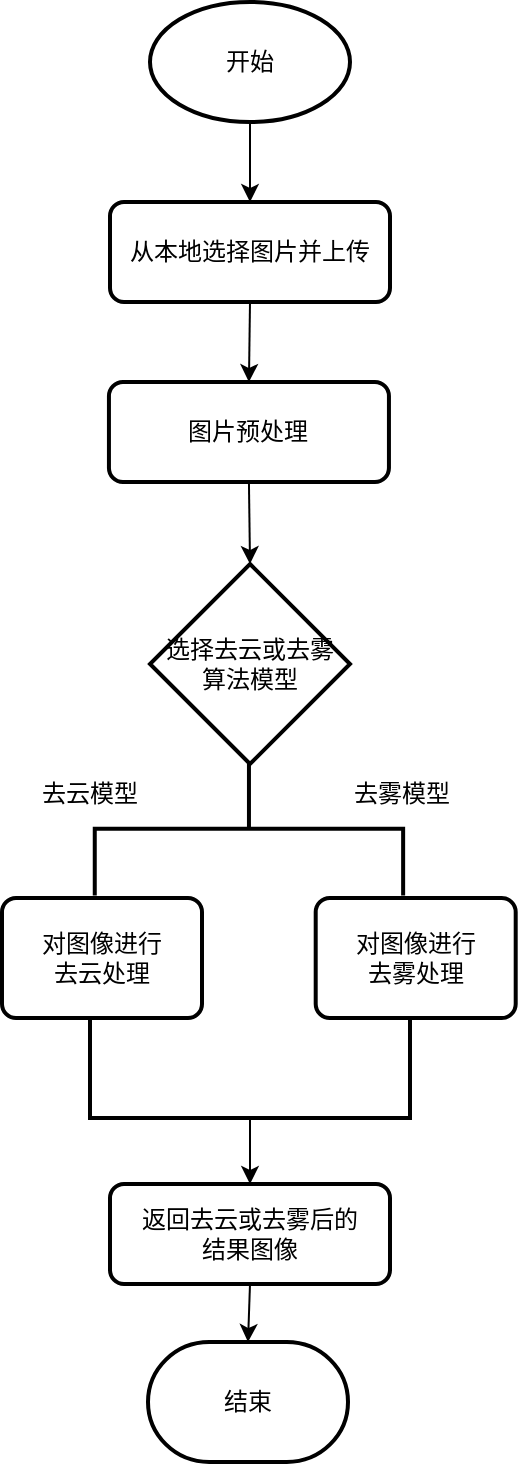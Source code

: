 <mxfile version="15.4.1" type="github">
  <diagram id="iIivdMnJmohIFITj2dAG" name="第 1 页">
    <mxGraphModel dx="972" dy="619" grid="1" gridSize="10" guides="1" tooltips="1" connect="1" arrows="1" fold="1" page="1" pageScale="1" pageWidth="827" pageHeight="1169" math="0" shadow="0">
      <root>
        <mxCell id="0" />
        <mxCell id="1" parent="0" />
        <mxCell id="h2WGAbgKxKcxYjbuZjyC-4" style="edgeStyle=orthogonalEdgeStyle;rounded=0;orthogonalLoop=1;jettySize=auto;html=1;exitX=0.5;exitY=1;exitDx=0;exitDy=0;exitPerimeter=0;entryX=0.5;entryY=0;entryDx=0;entryDy=0;" edge="1" parent="1" source="h2WGAbgKxKcxYjbuZjyC-1" target="h2WGAbgKxKcxYjbuZjyC-2">
          <mxGeometry relative="1" as="geometry" />
        </mxCell>
        <mxCell id="h2WGAbgKxKcxYjbuZjyC-1" value="开始" style="strokeWidth=2;html=1;shape=mxgraph.flowchart.start_1;whiteSpace=wrap;" vertex="1" parent="1">
          <mxGeometry x="314" y="90" width="100" height="60" as="geometry" />
        </mxCell>
        <mxCell id="h2WGAbgKxKcxYjbuZjyC-21" style="edgeStyle=none;rounded=0;orthogonalLoop=1;jettySize=auto;html=1;exitX=0.5;exitY=1;exitDx=0;exitDy=0;entryX=0.5;entryY=0;entryDx=0;entryDy=0;" edge="1" parent="1" source="h2WGAbgKxKcxYjbuZjyC-2" target="h2WGAbgKxKcxYjbuZjyC-20">
          <mxGeometry relative="1" as="geometry" />
        </mxCell>
        <mxCell id="h2WGAbgKxKcxYjbuZjyC-2" value="从本地选择图片并上传" style="rounded=1;whiteSpace=wrap;html=1;absoluteArcSize=1;arcSize=14;strokeWidth=2;" vertex="1" parent="1">
          <mxGeometry x="294" y="190" width="140" height="50" as="geometry" />
        </mxCell>
        <mxCell id="h2WGAbgKxKcxYjbuZjyC-6" value="选择去云或去雾&lt;br&gt;算法模型" style="strokeWidth=2;html=1;shape=mxgraph.flowchart.decision;whiteSpace=wrap;" vertex="1" parent="1">
          <mxGeometry x="314" y="371" width="100" height="100" as="geometry" />
        </mxCell>
        <mxCell id="h2WGAbgKxKcxYjbuZjyC-7" value="" style="strokeWidth=2;html=1;shape=mxgraph.flowchart.annotation_2;align=left;labelPosition=right;pointerEvents=1;rotation=90;" vertex="1" parent="1">
          <mxGeometry x="330.1" y="426.28" width="66.75" height="154.19" as="geometry" />
        </mxCell>
        <mxCell id="h2WGAbgKxKcxYjbuZjyC-11" value="对图像进行&lt;br&gt;去云处理" style="rounded=1;whiteSpace=wrap;html=1;absoluteArcSize=1;arcSize=14;strokeWidth=2;" vertex="1" parent="1">
          <mxGeometry x="240" y="538" width="100" height="60" as="geometry" />
        </mxCell>
        <mxCell id="h2WGAbgKxKcxYjbuZjyC-13" value="对图像进行&lt;br&gt;去雾处理" style="rounded=1;whiteSpace=wrap;html=1;absoluteArcSize=1;arcSize=14;strokeWidth=2;" vertex="1" parent="1">
          <mxGeometry x="396.85" y="538" width="100" height="60" as="geometry" />
        </mxCell>
        <mxCell id="h2WGAbgKxKcxYjbuZjyC-15" value="去云模型" style="text;html=1;strokeColor=none;fillColor=none;align=center;verticalAlign=middle;whiteSpace=wrap;rounded=0;" vertex="1" parent="1">
          <mxGeometry x="254" y="471" width="60" height="30" as="geometry" />
        </mxCell>
        <mxCell id="h2WGAbgKxKcxYjbuZjyC-16" value="去雾模型" style="text;html=1;strokeColor=none;fillColor=none;align=center;verticalAlign=middle;whiteSpace=wrap;rounded=0;" vertex="1" parent="1">
          <mxGeometry x="410" y="471" width="60" height="30" as="geometry" />
        </mxCell>
        <mxCell id="h2WGAbgKxKcxYjbuZjyC-18" style="edgeStyle=none;rounded=0;orthogonalLoop=1;jettySize=auto;html=1;exitX=0;exitY=0.5;exitDx=0;exitDy=0;exitPerimeter=0;" edge="1" parent="1" source="h2WGAbgKxKcxYjbuZjyC-17">
          <mxGeometry relative="1" as="geometry">
            <mxPoint x="364" y="681" as="targetPoint" />
          </mxGeometry>
        </mxCell>
        <mxCell id="h2WGAbgKxKcxYjbuZjyC-17" value="" style="strokeWidth=2;html=1;shape=mxgraph.flowchart.annotation_1;align=left;pointerEvents=1;rotation=-90;" vertex="1" parent="1">
          <mxGeometry x="339" y="543" width="50" height="160" as="geometry" />
        </mxCell>
        <mxCell id="h2WGAbgKxKcxYjbuZjyC-24" style="edgeStyle=none;rounded=0;orthogonalLoop=1;jettySize=auto;html=1;exitX=0.5;exitY=1;exitDx=0;exitDy=0;entryX=0.5;entryY=0;entryDx=0;entryDy=0;entryPerimeter=0;" edge="1" parent="1" source="h2WGAbgKxKcxYjbuZjyC-19" target="h2WGAbgKxKcxYjbuZjyC-23">
          <mxGeometry relative="1" as="geometry" />
        </mxCell>
        <mxCell id="h2WGAbgKxKcxYjbuZjyC-19" value="返回去云或去雾后的&lt;br&gt;结果图像" style="rounded=1;whiteSpace=wrap;html=1;absoluteArcSize=1;arcSize=14;strokeWidth=2;" vertex="1" parent="1">
          <mxGeometry x="294" y="681" width="140" height="50" as="geometry" />
        </mxCell>
        <mxCell id="h2WGAbgKxKcxYjbuZjyC-22" style="edgeStyle=none;rounded=0;orthogonalLoop=1;jettySize=auto;html=1;exitX=0.5;exitY=1;exitDx=0;exitDy=0;entryX=0.5;entryY=0;entryDx=0;entryDy=0;entryPerimeter=0;" edge="1" parent="1" source="h2WGAbgKxKcxYjbuZjyC-20" target="h2WGAbgKxKcxYjbuZjyC-6">
          <mxGeometry relative="1" as="geometry" />
        </mxCell>
        <mxCell id="h2WGAbgKxKcxYjbuZjyC-20" value="图片预处理" style="rounded=1;whiteSpace=wrap;html=1;absoluteArcSize=1;arcSize=14;strokeWidth=2;" vertex="1" parent="1">
          <mxGeometry x="293.47" y="280" width="140" height="50" as="geometry" />
        </mxCell>
        <mxCell id="h2WGAbgKxKcxYjbuZjyC-23" value="结束" style="strokeWidth=2;html=1;shape=mxgraph.flowchart.terminator;whiteSpace=wrap;" vertex="1" parent="1">
          <mxGeometry x="313" y="760" width="100" height="60" as="geometry" />
        </mxCell>
      </root>
    </mxGraphModel>
  </diagram>
</mxfile>
